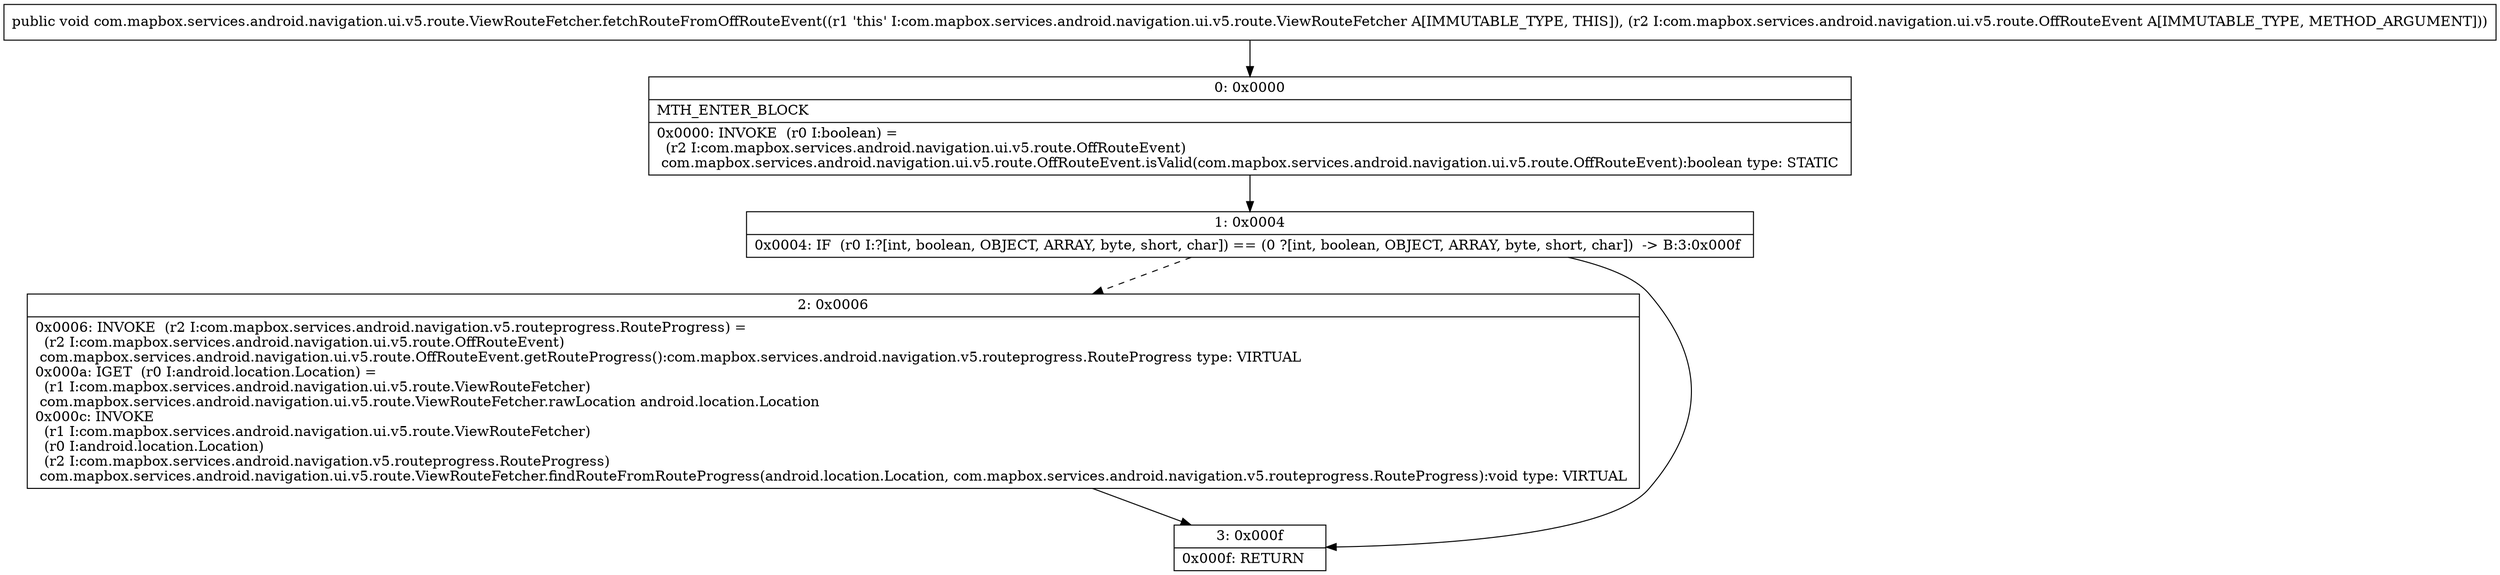 digraph "CFG forcom.mapbox.services.android.navigation.ui.v5.route.ViewRouteFetcher.fetchRouteFromOffRouteEvent(Lcom\/mapbox\/services\/android\/navigation\/ui\/v5\/route\/OffRouteEvent;)V" {
Node_0 [shape=record,label="{0\:\ 0x0000|MTH_ENTER_BLOCK\l|0x0000: INVOKE  (r0 I:boolean) = \l  (r2 I:com.mapbox.services.android.navigation.ui.v5.route.OffRouteEvent)\l com.mapbox.services.android.navigation.ui.v5.route.OffRouteEvent.isValid(com.mapbox.services.android.navigation.ui.v5.route.OffRouteEvent):boolean type: STATIC \l}"];
Node_1 [shape=record,label="{1\:\ 0x0004|0x0004: IF  (r0 I:?[int, boolean, OBJECT, ARRAY, byte, short, char]) == (0 ?[int, boolean, OBJECT, ARRAY, byte, short, char])  \-\> B:3:0x000f \l}"];
Node_2 [shape=record,label="{2\:\ 0x0006|0x0006: INVOKE  (r2 I:com.mapbox.services.android.navigation.v5.routeprogress.RouteProgress) = \l  (r2 I:com.mapbox.services.android.navigation.ui.v5.route.OffRouteEvent)\l com.mapbox.services.android.navigation.ui.v5.route.OffRouteEvent.getRouteProgress():com.mapbox.services.android.navigation.v5.routeprogress.RouteProgress type: VIRTUAL \l0x000a: IGET  (r0 I:android.location.Location) = \l  (r1 I:com.mapbox.services.android.navigation.ui.v5.route.ViewRouteFetcher)\l com.mapbox.services.android.navigation.ui.v5.route.ViewRouteFetcher.rawLocation android.location.Location \l0x000c: INVOKE  \l  (r1 I:com.mapbox.services.android.navigation.ui.v5.route.ViewRouteFetcher)\l  (r0 I:android.location.Location)\l  (r2 I:com.mapbox.services.android.navigation.v5.routeprogress.RouteProgress)\l com.mapbox.services.android.navigation.ui.v5.route.ViewRouteFetcher.findRouteFromRouteProgress(android.location.Location, com.mapbox.services.android.navigation.v5.routeprogress.RouteProgress):void type: VIRTUAL \l}"];
Node_3 [shape=record,label="{3\:\ 0x000f|0x000f: RETURN   \l}"];
MethodNode[shape=record,label="{public void com.mapbox.services.android.navigation.ui.v5.route.ViewRouteFetcher.fetchRouteFromOffRouteEvent((r1 'this' I:com.mapbox.services.android.navigation.ui.v5.route.ViewRouteFetcher A[IMMUTABLE_TYPE, THIS]), (r2 I:com.mapbox.services.android.navigation.ui.v5.route.OffRouteEvent A[IMMUTABLE_TYPE, METHOD_ARGUMENT])) }"];
MethodNode -> Node_0;
Node_0 -> Node_1;
Node_1 -> Node_2[style=dashed];
Node_1 -> Node_3;
Node_2 -> Node_3;
}

